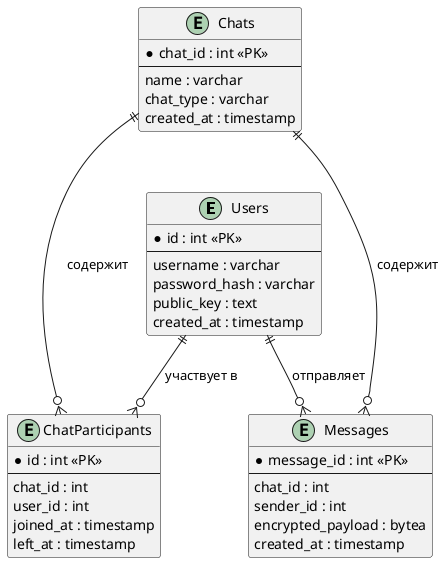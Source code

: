 @startuml
entity "Users" {
  * id : int <<PK>>
  --
  username : varchar
  password_hash : varchar
  public_key : text
  created_at : timestamp
}

entity "Chats" {
  * chat_id : int <<PK>>
  --
  name : varchar
  chat_type : varchar
  created_at : timestamp
}

entity "ChatParticipants" {
  * id : int <<PK>>
  --
  chat_id : int
  user_id : int
  joined_at : timestamp
  left_at : timestamp
}

entity "Messages" {
  * message_id : int <<PK>>
  --
  chat_id : int
  sender_id : int
  encrypted_payload : bytea
  created_at : timestamp
}

Users ||--o{ ChatParticipants : "участвует в"
Users ||--o{ Messages : "отправляет"
Chats ||---o{ ChatParticipants : "содержит"
Chats ||---o{ Messages : "содержит"
@enduml
